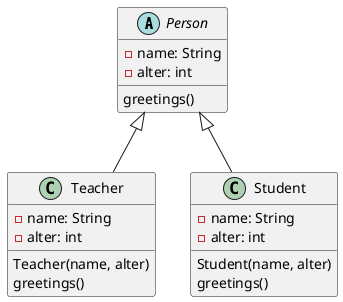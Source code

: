 @startuml

abstract class Person {
    -name: String
    -alter: int
    greetings()
}

class Teacher {
    -name: String
    -alter: int
    Teacher(name, alter)
    greetings()
}

class Student {
    -name: String
    -alter: int
    Student(name, alter)
    greetings()
}

Person <|-- Teacher
Person <|-- Student
@enduml

